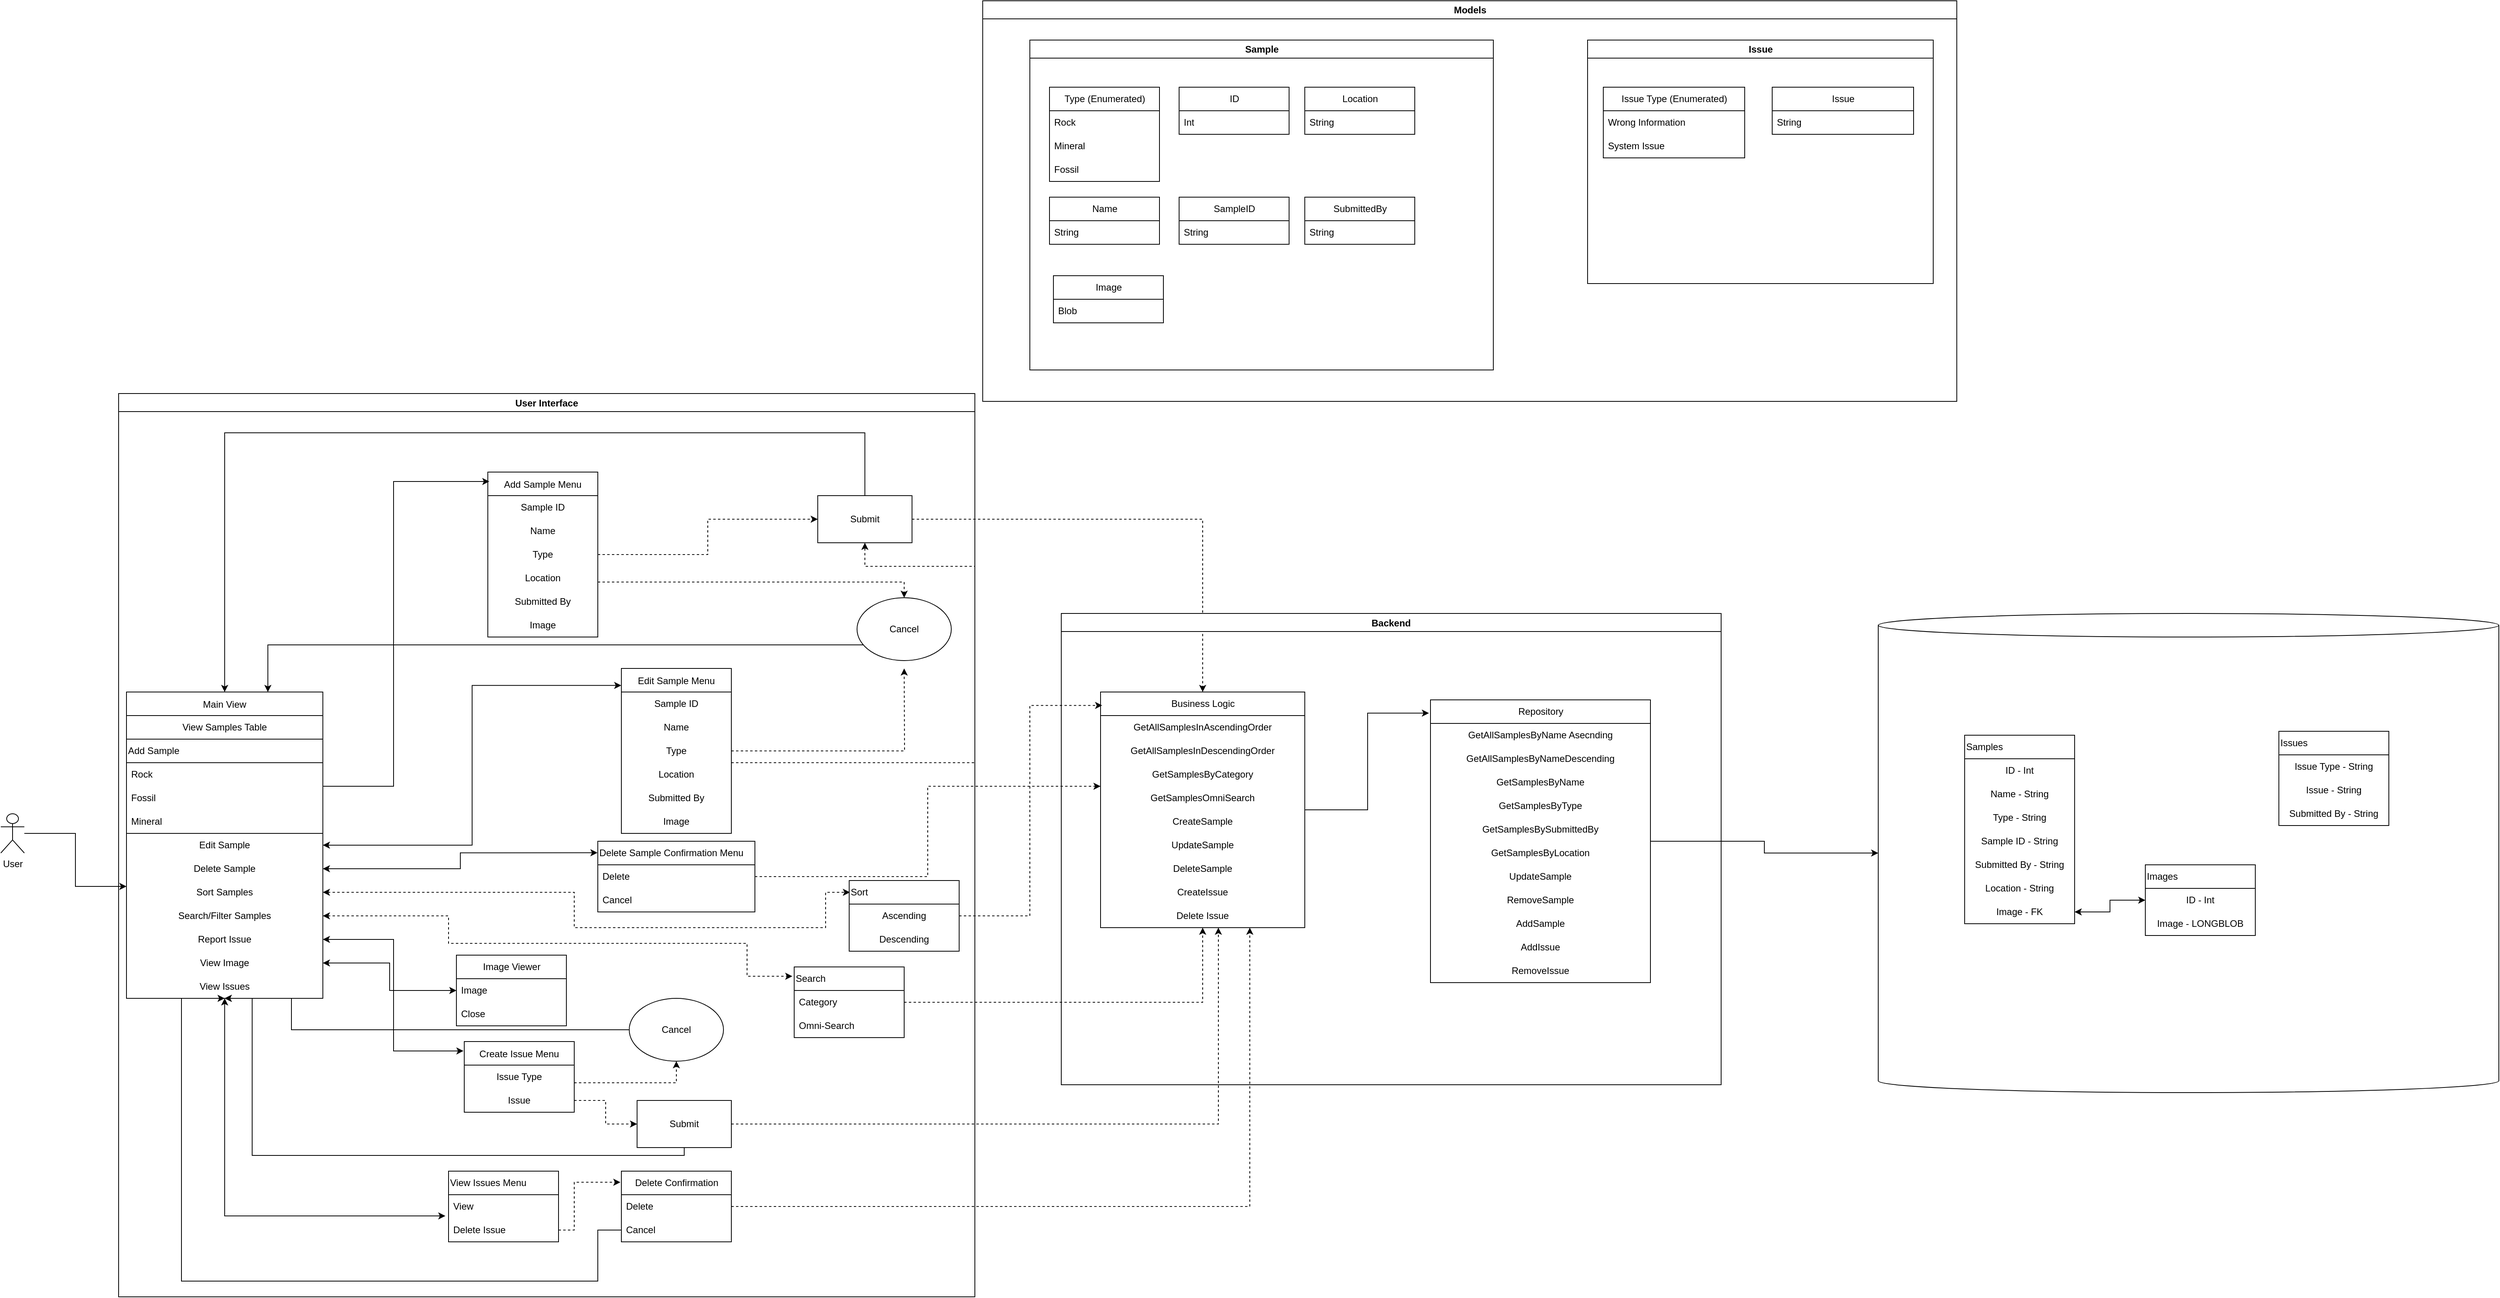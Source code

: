 <mxfile version="15.4.1" type="github">
  <diagram id="gCqcuao5SEEiPJ4p27xT" name="Page-1">
    <mxGraphModel dx="3373" dy="2045" grid="1" gridSize="10" guides="1" tooltips="1" connect="1" arrows="1" fold="1" page="1" pageScale="1" pageWidth="850" pageHeight="1100" background="#FFFFFF" math="0" shadow="0">
      <root>
        <mxCell id="0" />
        <mxCell id="1" parent="0" />
        <mxCell id="4nAqYtcEqPQkLTeRdLgU-2" value="Edit Sample Menu" style="swimlane;fontStyle=0;childLayout=stackLayout;horizontal=1;startSize=30;horizontalStack=0;resizeParent=1;resizeParentMax=0;resizeLast=0;collapsible=1;marginBottom=0;" parent="1" vertex="1">
          <mxGeometry x="-880" y="-230" width="140" height="210" as="geometry" />
        </mxCell>
        <mxCell id="4nAqYtcEqPQkLTeRdLgU-109" value="Sample ID" style="text;html=1;strokeColor=none;fillColor=none;align=center;verticalAlign=middle;whiteSpace=wrap;rounded=0;" parent="4nAqYtcEqPQkLTeRdLgU-2" vertex="1">
          <mxGeometry y="30" width="140" height="30" as="geometry" />
        </mxCell>
        <mxCell id="4nAqYtcEqPQkLTeRdLgU-110" value="Name" style="text;html=1;strokeColor=none;fillColor=none;align=center;verticalAlign=middle;whiteSpace=wrap;rounded=0;" parent="4nAqYtcEqPQkLTeRdLgU-2" vertex="1">
          <mxGeometry y="60" width="140" height="30" as="geometry" />
        </mxCell>
        <mxCell id="4nAqYtcEqPQkLTeRdLgU-111" value="Type" style="text;html=1;strokeColor=none;fillColor=none;align=center;verticalAlign=middle;whiteSpace=wrap;rounded=0;" parent="4nAqYtcEqPQkLTeRdLgU-2" vertex="1">
          <mxGeometry y="90" width="140" height="30" as="geometry" />
        </mxCell>
        <mxCell id="4nAqYtcEqPQkLTeRdLgU-112" value="Location" style="text;html=1;strokeColor=none;fillColor=none;align=center;verticalAlign=middle;whiteSpace=wrap;rounded=0;" parent="4nAqYtcEqPQkLTeRdLgU-2" vertex="1">
          <mxGeometry y="120" width="140" height="30" as="geometry" />
        </mxCell>
        <mxCell id="4nAqYtcEqPQkLTeRdLgU-113" value="Submitted By" style="text;html=1;strokeColor=none;fillColor=none;align=center;verticalAlign=middle;whiteSpace=wrap;rounded=0;" parent="4nAqYtcEqPQkLTeRdLgU-2" vertex="1">
          <mxGeometry y="150" width="140" height="30" as="geometry" />
        </mxCell>
        <mxCell id="4nAqYtcEqPQkLTeRdLgU-114" value="Image" style="text;html=1;strokeColor=none;fillColor=none;align=center;verticalAlign=middle;whiteSpace=wrap;rounded=0;" parent="4nAqYtcEqPQkLTeRdLgU-2" vertex="1">
          <mxGeometry y="180" width="140" height="30" as="geometry" />
        </mxCell>
        <mxCell id="4nAqYtcEqPQkLTeRdLgU-193" style="edgeStyle=orthogonalEdgeStyle;rounded=0;orthogonalLoop=1;jettySize=auto;html=1;dashed=1;startArrow=none;startFill=0;" parent="1" source="4nAqYtcEqPQkLTeRdLgU-6" target="4nAqYtcEqPQkLTeRdLgU-186" edge="1">
          <mxGeometry relative="1" as="geometry">
            <Array as="points">
              <mxPoint x="-900" y="320" />
              <mxPoint x="-900" y="350" />
            </Array>
          </mxGeometry>
        </mxCell>
        <mxCell id="4nAqYtcEqPQkLTeRdLgU-6" value="Create Issue Menu" style="swimlane;fontStyle=0;childLayout=stackLayout;horizontal=1;startSize=30;horizontalStack=0;resizeParent=1;resizeParentMax=0;resizeLast=0;collapsible=1;marginBottom=0;" parent="1" vertex="1">
          <mxGeometry x="-1080" y="245" width="140" height="90" as="geometry" />
        </mxCell>
        <mxCell id="4nAqYtcEqPQkLTeRdLgU-65" value="Issue Type" style="text;html=1;strokeColor=none;fillColor=none;align=center;verticalAlign=middle;whiteSpace=wrap;rounded=0;" parent="4nAqYtcEqPQkLTeRdLgU-6" vertex="1">
          <mxGeometry y="30" width="140" height="30" as="geometry" />
        </mxCell>
        <mxCell id="4nAqYtcEqPQkLTeRdLgU-203" value="Issue" style="text;html=1;strokeColor=none;fillColor=none;align=center;verticalAlign=middle;whiteSpace=wrap;rounded=0;" parent="4nAqYtcEqPQkLTeRdLgU-6" vertex="1">
          <mxGeometry y="60" width="140" height="30" as="geometry" />
        </mxCell>
        <mxCell id="4nAqYtcEqPQkLTeRdLgU-20" value="Main View" style="swimlane;fontStyle=0;childLayout=stackLayout;horizontal=1;startSize=30;horizontalStack=0;resizeParent=1;resizeParentMax=0;resizeLast=0;collapsible=1;marginBottom=0;" parent="1" vertex="1">
          <mxGeometry x="-1510" y="-200" width="250" height="390" as="geometry">
            <mxRectangle x="170" y="250" width="90" height="30" as="alternateBounds" />
          </mxGeometry>
        </mxCell>
        <mxCell id="4nAqYtcEqPQkLTeRdLgU-25" value="View Samples Table" style="text;html=1;strokeColor=none;fillColor=none;align=center;verticalAlign=middle;whiteSpace=wrap;rounded=0;" parent="4nAqYtcEqPQkLTeRdLgU-20" vertex="1">
          <mxGeometry y="30" width="250" height="30" as="geometry" />
        </mxCell>
        <mxCell id="4nAqYtcEqPQkLTeRdLgU-69" value="Add Sample" style="swimlane;fontStyle=0;childLayout=stackLayout;horizontal=1;startSize=30;horizontalStack=0;resizeParent=1;resizeParentMax=0;resizeLast=0;collapsible=1;marginBottom=0;align=left;html=1;" parent="4nAqYtcEqPQkLTeRdLgU-20" vertex="1">
          <mxGeometry y="60" width="250" height="120" as="geometry" />
        </mxCell>
        <mxCell id="4nAqYtcEqPQkLTeRdLgU-70" value="Rock&lt;span style=&quot;white-space: pre&quot;&gt;&lt;/span&gt;&lt;span style=&quot;white-space: pre&quot;&gt;&lt;/span&gt;" style="text;strokeColor=none;fillColor=none;align=left;verticalAlign=middle;spacingLeft=4;spacingRight=4;overflow=hidden;points=[[0,0.5],[1,0.5]];portConstraint=eastwest;rotatable=0;html=1;" parent="4nAqYtcEqPQkLTeRdLgU-69" vertex="1">
          <mxGeometry y="30" width="250" height="30" as="geometry" />
        </mxCell>
        <mxCell id="4nAqYtcEqPQkLTeRdLgU-71" value="Fossil" style="text;strokeColor=none;fillColor=none;align=left;verticalAlign=middle;spacingLeft=4;spacingRight=4;overflow=hidden;points=[[0,0.5],[1,0.5]];portConstraint=eastwest;rotatable=0;html=1;" parent="4nAqYtcEqPQkLTeRdLgU-69" vertex="1">
          <mxGeometry y="60" width="250" height="30" as="geometry" />
        </mxCell>
        <mxCell id="4nAqYtcEqPQkLTeRdLgU-72" value="Mineral" style="text;strokeColor=none;fillColor=none;align=left;verticalAlign=middle;spacingLeft=4;spacingRight=4;overflow=hidden;points=[[0,0.5],[1,0.5]];portConstraint=eastwest;rotatable=0;html=1;" parent="4nAqYtcEqPQkLTeRdLgU-69" vertex="1">
          <mxGeometry y="90" width="250" height="30" as="geometry" />
        </mxCell>
        <mxCell id="4nAqYtcEqPQkLTeRdLgU-80" value="Edit Sample" style="text;html=1;strokeColor=none;fillColor=none;align=center;verticalAlign=middle;whiteSpace=wrap;rounded=0;" parent="4nAqYtcEqPQkLTeRdLgU-20" vertex="1">
          <mxGeometry y="180" width="250" height="30" as="geometry" />
        </mxCell>
        <mxCell id="4nAqYtcEqPQkLTeRdLgU-82" value="Delete Sample" style="text;html=1;strokeColor=none;fillColor=none;align=center;verticalAlign=middle;whiteSpace=wrap;rounded=0;" parent="4nAqYtcEqPQkLTeRdLgU-20" vertex="1">
          <mxGeometry y="210" width="250" height="30" as="geometry" />
        </mxCell>
        <mxCell id="4nAqYtcEqPQkLTeRdLgU-27" value="Sort Samples" style="text;html=1;strokeColor=none;fillColor=none;align=center;verticalAlign=middle;whiteSpace=wrap;rounded=0;" parent="4nAqYtcEqPQkLTeRdLgU-20" vertex="1">
          <mxGeometry y="240" width="250" height="30" as="geometry" />
        </mxCell>
        <mxCell id="4nAqYtcEqPQkLTeRdLgU-28" value="Search/Filter Samples" style="text;html=1;strokeColor=none;fillColor=none;align=center;verticalAlign=middle;whiteSpace=wrap;rounded=0;" parent="4nAqYtcEqPQkLTeRdLgU-20" vertex="1">
          <mxGeometry y="270" width="250" height="30" as="geometry" />
        </mxCell>
        <mxCell id="4nAqYtcEqPQkLTeRdLgU-29" value="Report Issue" style="text;html=1;strokeColor=none;fillColor=none;align=center;verticalAlign=middle;whiteSpace=wrap;rounded=0;" parent="4nAqYtcEqPQkLTeRdLgU-20" vertex="1">
          <mxGeometry y="300" width="250" height="30" as="geometry" />
        </mxCell>
        <mxCell id="PArua5RoQVsWphFj8Fam-1" value="View Image" style="text;html=1;strokeColor=none;fillColor=none;align=center;verticalAlign=middle;whiteSpace=wrap;rounded=0;" parent="4nAqYtcEqPQkLTeRdLgU-20" vertex="1">
          <mxGeometry y="330" width="250" height="30" as="geometry" />
        </mxCell>
        <mxCell id="4nAqYtcEqPQkLTeRdLgU-30" value="View Issues" style="text;html=1;strokeColor=none;fillColor=none;align=center;verticalAlign=middle;whiteSpace=wrap;rounded=0;" parent="4nAqYtcEqPQkLTeRdLgU-20" vertex="1">
          <mxGeometry y="360" width="250" height="30" as="geometry" />
        </mxCell>
        <mxCell id="4nAqYtcEqPQkLTeRdLgU-170" style="edgeStyle=orthogonalEdgeStyle;rounded=0;orthogonalLoop=1;jettySize=auto;html=1;entryX=0;entryY=0.5;entryDx=0;entryDy=0;dashed=1;startArrow=none;startFill=0;" parent="1" source="4nAqYtcEqPQkLTeRdLgU-31" target="4nAqYtcEqPQkLTeRdLgU-165" edge="1">
          <mxGeometry relative="1" as="geometry" />
        </mxCell>
        <mxCell id="4nAqYtcEqPQkLTeRdLgU-171" style="edgeStyle=orthogonalEdgeStyle;rounded=0;orthogonalLoop=1;jettySize=auto;html=1;dashed=1;startArrow=none;startFill=0;entryX=0.5;entryY=0;entryDx=0;entryDy=0;" parent="1" source="4nAqYtcEqPQkLTeRdLgU-31" target="4nAqYtcEqPQkLTeRdLgU-169" edge="1">
          <mxGeometry relative="1" as="geometry">
            <mxPoint x="-1130" y="-410" as="targetPoint" />
            <Array as="points">
              <mxPoint x="-520" y="-340" />
            </Array>
          </mxGeometry>
        </mxCell>
        <mxCell id="4nAqYtcEqPQkLTeRdLgU-31" value="Add Sample Menu" style="swimlane;fontStyle=0;childLayout=stackLayout;horizontal=1;startSize=30;horizontalStack=0;resizeParent=1;resizeParentMax=0;resizeLast=0;collapsible=1;marginBottom=0;" parent="1" vertex="1">
          <mxGeometry x="-1050" y="-480" width="140" height="210" as="geometry" />
        </mxCell>
        <mxCell id="4nAqYtcEqPQkLTeRdLgU-108" value="Sample ID" style="text;html=1;strokeColor=none;fillColor=none;align=center;verticalAlign=middle;whiteSpace=wrap;rounded=0;" parent="4nAqYtcEqPQkLTeRdLgU-31" vertex="1">
          <mxGeometry y="30" width="140" height="30" as="geometry" />
        </mxCell>
        <mxCell id="4nAqYtcEqPQkLTeRdLgU-39" value="Name" style="text;html=1;strokeColor=none;fillColor=none;align=center;verticalAlign=middle;whiteSpace=wrap;rounded=0;" parent="4nAqYtcEqPQkLTeRdLgU-31" vertex="1">
          <mxGeometry y="60" width="140" height="30" as="geometry" />
        </mxCell>
        <mxCell id="4nAqYtcEqPQkLTeRdLgU-41" value="Type" style="text;html=1;strokeColor=none;fillColor=none;align=center;verticalAlign=middle;whiteSpace=wrap;rounded=0;" parent="4nAqYtcEqPQkLTeRdLgU-31" vertex="1">
          <mxGeometry y="90" width="140" height="30" as="geometry" />
        </mxCell>
        <mxCell id="4nAqYtcEqPQkLTeRdLgU-42" value="Location" style="text;html=1;strokeColor=none;fillColor=none;align=center;verticalAlign=middle;whiteSpace=wrap;rounded=0;" parent="4nAqYtcEqPQkLTeRdLgU-31" vertex="1">
          <mxGeometry y="120" width="140" height="30" as="geometry" />
        </mxCell>
        <mxCell id="4nAqYtcEqPQkLTeRdLgU-43" value="Submitted By" style="text;html=1;strokeColor=none;fillColor=none;align=center;verticalAlign=middle;whiteSpace=wrap;rounded=0;" parent="4nAqYtcEqPQkLTeRdLgU-31" vertex="1">
          <mxGeometry y="150" width="140" height="30" as="geometry" />
        </mxCell>
        <mxCell id="4nAqYtcEqPQkLTeRdLgU-38" value="Image" style="text;html=1;strokeColor=none;fillColor=none;align=center;verticalAlign=middle;whiteSpace=wrap;rounded=0;" parent="4nAqYtcEqPQkLTeRdLgU-31" vertex="1">
          <mxGeometry y="180" width="140" height="30" as="geometry" />
        </mxCell>
        <mxCell id="4nAqYtcEqPQkLTeRdLgU-60" style="edgeStyle=orthogonalEdgeStyle;rounded=0;orthogonalLoop=1;jettySize=auto;html=1;entryX=0;entryY=0.25;entryDx=0;entryDy=0;" parent="1" source="4nAqYtcEqPQkLTeRdLgU-58" target="4nAqYtcEqPQkLTeRdLgU-27" edge="1">
          <mxGeometry relative="1" as="geometry" />
        </mxCell>
        <object label="User" id="4nAqYtcEqPQkLTeRdLgU-58">
          <mxCell style="shape=umlActor;verticalLabelPosition=bottom;verticalAlign=top;html=1;outlineConnect=0;" parent="1" vertex="1">
            <mxGeometry x="-1670" y="-45" width="30" height="50" as="geometry" />
          </mxCell>
        </object>
        <mxCell id="4nAqYtcEqPQkLTeRdLgU-77" style="edgeStyle=orthogonalEdgeStyle;rounded=0;orthogonalLoop=1;jettySize=auto;html=1;entryX=0.014;entryY=0.057;entryDx=0;entryDy=0;startArrow=none;startFill=0;entryPerimeter=0;" parent="1" source="4nAqYtcEqPQkLTeRdLgU-69" target="4nAqYtcEqPQkLTeRdLgU-31" edge="1">
          <mxGeometry relative="1" as="geometry">
            <Array as="points">
              <mxPoint x="-1170" y="-80" />
              <mxPoint x="-1170" y="-468" />
            </Array>
          </mxGeometry>
        </mxCell>
        <mxCell id="4nAqYtcEqPQkLTeRdLgU-79" style="edgeStyle=orthogonalEdgeStyle;rounded=0;orthogonalLoop=1;jettySize=auto;html=1;entryX=-0.007;entryY=0.133;entryDx=0;entryDy=0;startArrow=classic;startFill=1;entryPerimeter=0;" parent="1" source="4nAqYtcEqPQkLTeRdLgU-29" target="4nAqYtcEqPQkLTeRdLgU-6" edge="1">
          <mxGeometry relative="1" as="geometry" />
        </mxCell>
        <mxCell id="4nAqYtcEqPQkLTeRdLgU-87" value="Delete Sample Confirmation Menu" style="swimlane;fontStyle=0;childLayout=stackLayout;horizontal=1;startSize=30;horizontalStack=0;resizeParent=1;resizeParentMax=0;resizeLast=0;collapsible=1;marginBottom=0;align=left;html=1;" parent="1" vertex="1">
          <mxGeometry x="-910" y="-10" width="200" height="90" as="geometry" />
        </mxCell>
        <mxCell id="4nAqYtcEqPQkLTeRdLgU-88" value="Delete" style="text;strokeColor=none;fillColor=none;align=left;verticalAlign=middle;spacingLeft=4;spacingRight=4;overflow=hidden;points=[[0,0.5],[1,0.5]];portConstraint=eastwest;rotatable=0;html=1;" parent="4nAqYtcEqPQkLTeRdLgU-87" vertex="1">
          <mxGeometry y="30" width="200" height="30" as="geometry" />
        </mxCell>
        <mxCell id="4nAqYtcEqPQkLTeRdLgU-89" value="Cancel" style="text;strokeColor=none;fillColor=none;align=left;verticalAlign=middle;spacingLeft=4;spacingRight=4;overflow=hidden;points=[[0,0.5],[1,0.5]];portConstraint=eastwest;rotatable=0;html=1;" parent="4nAqYtcEqPQkLTeRdLgU-87" vertex="1">
          <mxGeometry y="60" width="200" height="30" as="geometry" />
        </mxCell>
        <mxCell id="4nAqYtcEqPQkLTeRdLgU-91" style="edgeStyle=orthogonalEdgeStyle;rounded=0;orthogonalLoop=1;jettySize=auto;html=1;entryX=-0.002;entryY=0.163;entryDx=0;entryDy=0;entryPerimeter=0;startArrow=classic;startFill=1;" parent="1" source="4nAqYtcEqPQkLTeRdLgU-82" target="4nAqYtcEqPQkLTeRdLgU-87" edge="1">
          <mxGeometry relative="1" as="geometry" />
        </mxCell>
        <mxCell id="4nAqYtcEqPQkLTeRdLgU-102" value="Sort " style="swimlane;fontStyle=0;childLayout=stackLayout;horizontal=1;startSize=30;horizontalStack=0;resizeParent=1;resizeParentMax=0;resizeLast=0;collapsible=1;marginBottom=0;align=left;html=1;" parent="1" vertex="1">
          <mxGeometry x="-590" y="40" width="140" height="90" as="geometry" />
        </mxCell>
        <mxCell id="4nAqYtcEqPQkLTeRdLgU-106" value="Ascending" style="text;html=1;strokeColor=none;fillColor=none;align=center;verticalAlign=middle;whiteSpace=wrap;rounded=0;" parent="4nAqYtcEqPQkLTeRdLgU-102" vertex="1">
          <mxGeometry y="30" width="140" height="30" as="geometry" />
        </mxCell>
        <mxCell id="4nAqYtcEqPQkLTeRdLgU-107" value="Descending" style="text;html=1;strokeColor=none;fillColor=none;align=center;verticalAlign=middle;whiteSpace=wrap;rounded=0;" parent="4nAqYtcEqPQkLTeRdLgU-102" vertex="1">
          <mxGeometry y="60" width="140" height="30" as="geometry" />
        </mxCell>
        <mxCell id="4nAqYtcEqPQkLTeRdLgU-115" style="edgeStyle=orthogonalEdgeStyle;rounded=0;orthogonalLoop=1;jettySize=auto;html=1;entryX=-0.001;entryY=0.103;entryDx=0;entryDy=0;startArrow=classic;startFill=1;entryPerimeter=0;" parent="1" source="4nAqYtcEqPQkLTeRdLgU-80" target="4nAqYtcEqPQkLTeRdLgU-2" edge="1">
          <mxGeometry relative="1" as="geometry" />
        </mxCell>
        <mxCell id="4nAqYtcEqPQkLTeRdLgU-116" value="View Issues Menu" style="swimlane;fontStyle=0;childLayout=stackLayout;horizontal=1;startSize=30;horizontalStack=0;resizeParent=1;resizeParentMax=0;resizeLast=0;collapsible=1;marginBottom=0;align=left;html=1;" parent="1" vertex="1">
          <mxGeometry x="-1100" y="410" width="140" height="90" as="geometry" />
        </mxCell>
        <mxCell id="4nAqYtcEqPQkLTeRdLgU-117" value="View" style="text;strokeColor=none;fillColor=none;align=left;verticalAlign=middle;spacingLeft=4;spacingRight=4;overflow=hidden;points=[[0,0.5],[1,0.5]];portConstraint=eastwest;rotatable=0;html=1;" parent="4nAqYtcEqPQkLTeRdLgU-116" vertex="1">
          <mxGeometry y="30" width="140" height="30" as="geometry" />
        </mxCell>
        <mxCell id="4nAqYtcEqPQkLTeRdLgU-118" value="Delete Issue" style="text;strokeColor=none;fillColor=none;align=left;verticalAlign=middle;spacingLeft=4;spacingRight=4;overflow=hidden;points=[[0,0.5],[1,0.5]];portConstraint=eastwest;rotatable=0;html=1;" parent="4nAqYtcEqPQkLTeRdLgU-116" vertex="1">
          <mxGeometry y="60" width="140" height="30" as="geometry" />
        </mxCell>
        <mxCell id="4nAqYtcEqPQkLTeRdLgU-120" style="edgeStyle=orthogonalEdgeStyle;rounded=0;orthogonalLoop=1;jettySize=auto;html=1;entryX=-0.029;entryY=0.9;entryDx=0;entryDy=0;entryPerimeter=0;startArrow=classic;startFill=1;" parent="1" source="4nAqYtcEqPQkLTeRdLgU-30" target="4nAqYtcEqPQkLTeRdLgU-117" edge="1">
          <mxGeometry relative="1" as="geometry" />
        </mxCell>
        <mxCell id="4nAqYtcEqPQkLTeRdLgU-122" style="edgeStyle=orthogonalEdgeStyle;rounded=0;orthogonalLoop=1;jettySize=auto;html=1;entryX=0.007;entryY=0.167;entryDx=0;entryDy=0;startArrow=classic;startFill=1;dashed=1;entryPerimeter=0;" parent="1" source="4nAqYtcEqPQkLTeRdLgU-27" target="4nAqYtcEqPQkLTeRdLgU-102" edge="1">
          <mxGeometry relative="1" as="geometry">
            <Array as="points">
              <mxPoint x="-940" y="55" />
              <mxPoint x="-940" y="100" />
              <mxPoint x="-620" y="100" />
              <mxPoint x="-620" y="55" />
            </Array>
          </mxGeometry>
        </mxCell>
        <mxCell id="4nAqYtcEqPQkLTeRdLgU-248" style="edgeStyle=orthogonalEdgeStyle;rounded=0;orthogonalLoop=1;jettySize=auto;html=1;dashed=1;startArrow=none;startFill=0;" parent="1" source="4nAqYtcEqPQkLTeRdLgU-123" target="4nAqYtcEqPQkLTeRdLgU-214" edge="1">
          <mxGeometry relative="1" as="geometry" />
        </mxCell>
        <mxCell id="4nAqYtcEqPQkLTeRdLgU-123" value="Search" style="swimlane;fontStyle=0;childLayout=stackLayout;horizontal=1;startSize=30;horizontalStack=0;resizeParent=1;resizeParentMax=0;resizeLast=0;collapsible=1;marginBottom=0;align=left;html=1;" parent="1" vertex="1">
          <mxGeometry x="-660" y="150" width="140" height="90" as="geometry" />
        </mxCell>
        <mxCell id="4nAqYtcEqPQkLTeRdLgU-124" value="Category" style="text;strokeColor=none;fillColor=none;align=left;verticalAlign=middle;spacingLeft=4;spacingRight=4;overflow=hidden;points=[[0,0.5],[1,0.5]];portConstraint=eastwest;rotatable=0;html=1;" parent="4nAqYtcEqPQkLTeRdLgU-123" vertex="1">
          <mxGeometry y="30" width="140" height="30" as="geometry" />
        </mxCell>
        <mxCell id="4nAqYtcEqPQkLTeRdLgU-125" value="Omni-Search" style="text;strokeColor=none;fillColor=none;align=left;verticalAlign=middle;spacingLeft=4;spacingRight=4;overflow=hidden;points=[[0,0.5],[1,0.5]];portConstraint=eastwest;rotatable=0;html=1;" parent="4nAqYtcEqPQkLTeRdLgU-123" vertex="1">
          <mxGeometry y="60" width="140" height="30" as="geometry" />
        </mxCell>
        <mxCell id="4nAqYtcEqPQkLTeRdLgU-128" style="edgeStyle=orthogonalEdgeStyle;rounded=0;orthogonalLoop=1;jettySize=auto;html=1;entryX=-0.017;entryY=0.132;entryDx=0;entryDy=0;startArrow=classic;startFill=1;exitX=1;exitY=0.5;exitDx=0;exitDy=0;dashed=1;entryPerimeter=0;" parent="1" source="4nAqYtcEqPQkLTeRdLgU-28" target="4nAqYtcEqPQkLTeRdLgU-123" edge="1">
          <mxGeometry relative="1" as="geometry">
            <Array as="points">
              <mxPoint x="-1100" y="85" />
              <mxPoint x="-1100" y="120" />
              <mxPoint x="-720" y="120" />
              <mxPoint x="-720" y="162" />
            </Array>
          </mxGeometry>
        </mxCell>
        <mxCell id="4nAqYtcEqPQkLTeRdLgU-173" style="edgeStyle=orthogonalEdgeStyle;rounded=0;orthogonalLoop=1;jettySize=auto;html=1;entryX=0.5;entryY=0;entryDx=0;entryDy=0;startArrow=none;startFill=0;exitX=0.5;exitY=0;exitDx=0;exitDy=0;" parent="1" source="4nAqYtcEqPQkLTeRdLgU-165" target="4nAqYtcEqPQkLTeRdLgU-20" edge="1">
          <mxGeometry relative="1" as="geometry">
            <Array as="points">
              <mxPoint x="-570" y="-530" />
              <mxPoint x="-1385" y="-530" />
            </Array>
          </mxGeometry>
        </mxCell>
        <mxCell id="4nAqYtcEqPQkLTeRdLgU-247" style="edgeStyle=orthogonalEdgeStyle;rounded=0;orthogonalLoop=1;jettySize=auto;html=1;dashed=1;startArrow=none;startFill=0;" parent="1" source="4nAqYtcEqPQkLTeRdLgU-165" target="4nAqYtcEqPQkLTeRdLgU-214" edge="1">
          <mxGeometry relative="1" as="geometry" />
        </mxCell>
        <mxCell id="4nAqYtcEqPQkLTeRdLgU-165" value="&lt;div align=&quot;center&quot;&gt;Submit&lt;/div&gt;" style="rounded=0;whiteSpace=wrap;html=1;align=center;" parent="1" vertex="1">
          <mxGeometry x="-630" y="-450" width="120" height="60" as="geometry" />
        </mxCell>
        <mxCell id="4nAqYtcEqPQkLTeRdLgU-172" style="edgeStyle=orthogonalEdgeStyle;rounded=0;orthogonalLoop=1;jettySize=auto;html=1;startArrow=none;startFill=0;" parent="1" source="4nAqYtcEqPQkLTeRdLgU-169" target="4nAqYtcEqPQkLTeRdLgU-20" edge="1">
          <mxGeometry relative="1" as="geometry">
            <Array as="points">
              <mxPoint x="-1330" y="-260" />
            </Array>
          </mxGeometry>
        </mxCell>
        <mxCell id="4nAqYtcEqPQkLTeRdLgU-169" value="Cancel" style="ellipse;whiteSpace=wrap;html=1;align=center;" parent="1" vertex="1">
          <mxGeometry x="-580" y="-320" width="120" height="80" as="geometry" />
        </mxCell>
        <mxCell id="4nAqYtcEqPQkLTeRdLgU-175" value="Database" style="group" parent="1" vertex="1" connectable="0">
          <mxGeometry x="720" y="-300" width="790" height="610" as="geometry" />
        </mxCell>
        <mxCell id="4nAqYtcEqPQkLTeRdLgU-167" value="" style="shape=cylinder3;whiteSpace=wrap;html=1;boundedLbl=1;backgroundOutline=1;size=15;align=center;" parent="4nAqYtcEqPQkLTeRdLgU-175" vertex="1">
          <mxGeometry width="790" height="610" as="geometry" />
        </mxCell>
        <mxCell id="4nAqYtcEqPQkLTeRdLgU-135" value="Samples" style="swimlane;fontStyle=0;childLayout=stackLayout;horizontal=1;startSize=30;horizontalStack=0;resizeParent=1;resizeParentMax=0;resizeLast=0;collapsible=1;marginBottom=0;align=left;html=1;" parent="4nAqYtcEqPQkLTeRdLgU-175" vertex="1">
          <mxGeometry x="110" y="155" width="140" height="240" as="geometry" />
        </mxCell>
        <mxCell id="4nAqYtcEqPQkLTeRdLgU-159" value="ID - Int" style="text;html=1;strokeColor=none;fillColor=none;align=center;verticalAlign=middle;whiteSpace=wrap;rounded=0;" parent="4nAqYtcEqPQkLTeRdLgU-135" vertex="1">
          <mxGeometry y="30" width="140" height="30" as="geometry" />
        </mxCell>
        <mxCell id="4nAqYtcEqPQkLTeRdLgU-141" value="Name - String" style="text;html=1;strokeColor=none;fillColor=none;align=center;verticalAlign=middle;whiteSpace=wrap;rounded=0;" parent="4nAqYtcEqPQkLTeRdLgU-135" vertex="1">
          <mxGeometry y="60" width="140" height="30" as="geometry" />
        </mxCell>
        <mxCell id="4nAqYtcEqPQkLTeRdLgU-143" value="Type - String" style="text;html=1;strokeColor=none;fillColor=none;align=center;verticalAlign=middle;whiteSpace=wrap;rounded=0;" parent="4nAqYtcEqPQkLTeRdLgU-135" vertex="1">
          <mxGeometry y="90" width="140" height="30" as="geometry" />
        </mxCell>
        <mxCell id="4nAqYtcEqPQkLTeRdLgU-142" value="Sample ID - String" style="text;html=1;strokeColor=none;fillColor=none;align=center;verticalAlign=middle;whiteSpace=wrap;rounded=0;" parent="4nAqYtcEqPQkLTeRdLgU-135" vertex="1">
          <mxGeometry y="120" width="140" height="30" as="geometry" />
        </mxCell>
        <mxCell id="4nAqYtcEqPQkLTeRdLgU-145" value="Submitted By - String" style="text;html=1;strokeColor=none;fillColor=none;align=center;verticalAlign=middle;whiteSpace=wrap;rounded=0;" parent="4nAqYtcEqPQkLTeRdLgU-135" vertex="1">
          <mxGeometry y="150" width="140" height="30" as="geometry" />
        </mxCell>
        <mxCell id="4nAqYtcEqPQkLTeRdLgU-144" value="Location - String" style="text;html=1;strokeColor=none;fillColor=none;align=center;verticalAlign=middle;whiteSpace=wrap;rounded=0;" parent="4nAqYtcEqPQkLTeRdLgU-135" vertex="1">
          <mxGeometry y="180" width="140" height="30" as="geometry" />
        </mxCell>
        <mxCell id="4nAqYtcEqPQkLTeRdLgU-146" value="Image - FK" style="text;html=1;strokeColor=none;fillColor=none;align=center;verticalAlign=middle;whiteSpace=wrap;rounded=0;" parent="4nAqYtcEqPQkLTeRdLgU-135" vertex="1">
          <mxGeometry y="210" width="140" height="30" as="geometry" />
        </mxCell>
        <mxCell id="4nAqYtcEqPQkLTeRdLgU-147" value="Images" style="swimlane;fontStyle=0;childLayout=stackLayout;horizontal=1;startSize=30;horizontalStack=0;resizeParent=1;resizeParentMax=0;resizeLast=0;collapsible=1;marginBottom=0;align=left;html=1;" parent="4nAqYtcEqPQkLTeRdLgU-175" vertex="1">
          <mxGeometry x="340" y="320" width="140" height="90" as="geometry" />
        </mxCell>
        <mxCell id="4nAqYtcEqPQkLTeRdLgU-157" value="ID - Int" style="text;html=1;strokeColor=none;fillColor=none;align=center;verticalAlign=middle;whiteSpace=wrap;rounded=0;" parent="4nAqYtcEqPQkLTeRdLgU-147" vertex="1">
          <mxGeometry y="30" width="140" height="30" as="geometry" />
        </mxCell>
        <mxCell id="4nAqYtcEqPQkLTeRdLgU-158" value="Image - LONGBLOB" style="text;html=1;strokeColor=none;fillColor=none;align=center;verticalAlign=middle;whiteSpace=wrap;rounded=0;" parent="4nAqYtcEqPQkLTeRdLgU-147" vertex="1">
          <mxGeometry y="60" width="140" height="30" as="geometry" />
        </mxCell>
        <mxCell id="4nAqYtcEqPQkLTeRdLgU-151" style="edgeStyle=orthogonalEdgeStyle;rounded=0;orthogonalLoop=1;jettySize=auto;html=1;entryX=0;entryY=0.5;entryDx=0;entryDy=0;startArrow=classic;startFill=1;" parent="4nAqYtcEqPQkLTeRdLgU-175" source="4nAqYtcEqPQkLTeRdLgU-146" target="4nAqYtcEqPQkLTeRdLgU-157" edge="1">
          <mxGeometry relative="1" as="geometry" />
        </mxCell>
        <mxCell id="4nAqYtcEqPQkLTeRdLgU-152" value="Issues" style="swimlane;fontStyle=0;childLayout=stackLayout;horizontal=1;startSize=30;horizontalStack=0;resizeParent=1;resizeParentMax=0;resizeLast=0;collapsible=1;marginBottom=0;align=left;html=1;" parent="4nAqYtcEqPQkLTeRdLgU-175" vertex="1">
          <mxGeometry x="510" y="150" width="140" height="120" as="geometry" />
        </mxCell>
        <mxCell id="4nAqYtcEqPQkLTeRdLgU-160" value="Issue Type - String" style="text;html=1;strokeColor=none;fillColor=none;align=center;verticalAlign=middle;whiteSpace=wrap;rounded=0;" parent="4nAqYtcEqPQkLTeRdLgU-152" vertex="1">
          <mxGeometry y="30" width="140" height="30" as="geometry" />
        </mxCell>
        <mxCell id="4nAqYtcEqPQkLTeRdLgU-161" value="Issue - String" style="text;html=1;strokeColor=none;fillColor=none;align=center;verticalAlign=middle;whiteSpace=wrap;rounded=0;" parent="4nAqYtcEqPQkLTeRdLgU-152" vertex="1">
          <mxGeometry y="60" width="140" height="30" as="geometry" />
        </mxCell>
        <mxCell id="4nAqYtcEqPQkLTeRdLgU-162" value="Submitted By - String" style="text;html=1;strokeColor=none;fillColor=none;align=center;verticalAlign=middle;whiteSpace=wrap;rounded=0;" parent="4nAqYtcEqPQkLTeRdLgU-152" vertex="1">
          <mxGeometry y="90" width="140" height="30" as="geometry" />
        </mxCell>
        <mxCell id="4nAqYtcEqPQkLTeRdLgU-184" style="edgeStyle=orthogonalEdgeStyle;rounded=0;orthogonalLoop=1;jettySize=auto;html=1;entryX=0.5;entryY=1;entryDx=0;entryDy=0;dashed=1;startArrow=none;startFill=0;" parent="1" source="4nAqYtcEqPQkLTeRdLgU-111" target="4nAqYtcEqPQkLTeRdLgU-165" edge="1">
          <mxGeometry relative="1" as="geometry">
            <Array as="points">
              <mxPoint x="-430" y="-110" />
              <mxPoint x="-430" y="-360" />
              <mxPoint x="-570" y="-360" />
            </Array>
          </mxGeometry>
        </mxCell>
        <mxCell id="4nAqYtcEqPQkLTeRdLgU-185" style="edgeStyle=orthogonalEdgeStyle;rounded=0;orthogonalLoop=1;jettySize=auto;html=1;dashed=1;startArrow=none;startFill=0;" parent="1" source="4nAqYtcEqPQkLTeRdLgU-111" edge="1">
          <mxGeometry relative="1" as="geometry">
            <mxPoint x="-520.0" y="-230" as="targetPoint" />
          </mxGeometry>
        </mxCell>
        <mxCell id="4nAqYtcEqPQkLTeRdLgU-194" style="edgeStyle=orthogonalEdgeStyle;rounded=0;orthogonalLoop=1;jettySize=auto;html=1;entryX=0.5;entryY=1;entryDx=0;entryDy=0;startArrow=none;startFill=0;exitX=0.5;exitY=1;exitDx=0;exitDy=0;" parent="1" source="4nAqYtcEqPQkLTeRdLgU-186" target="4nAqYtcEqPQkLTeRdLgU-30" edge="1">
          <mxGeometry relative="1" as="geometry">
            <Array as="points">
              <mxPoint x="-800" y="390" />
              <mxPoint x="-1350" y="390" />
              <mxPoint x="-1350" y="190" />
            </Array>
          </mxGeometry>
        </mxCell>
        <mxCell id="4nAqYtcEqPQkLTeRdLgU-249" style="edgeStyle=orthogonalEdgeStyle;rounded=0;orthogonalLoop=1;jettySize=auto;html=1;dashed=1;startArrow=none;startFill=0;" parent="1" source="4nAqYtcEqPQkLTeRdLgU-186" target="4nAqYtcEqPQkLTeRdLgU-214" edge="1">
          <mxGeometry relative="1" as="geometry">
            <Array as="points">
              <mxPoint x="-120" y="350" />
            </Array>
          </mxGeometry>
        </mxCell>
        <mxCell id="4nAqYtcEqPQkLTeRdLgU-186" value="Submit" style="rounded=0;whiteSpace=wrap;html=1;align=center;" parent="1" vertex="1">
          <mxGeometry x="-860" y="320" width="120" height="60" as="geometry" />
        </mxCell>
        <mxCell id="4nAqYtcEqPQkLTeRdLgU-189" style="edgeStyle=orthogonalEdgeStyle;rounded=0;orthogonalLoop=1;jettySize=auto;html=1;startArrow=none;startFill=0;entryX=0.5;entryY=1;entryDx=0;entryDy=0;" parent="1" source="4nAqYtcEqPQkLTeRdLgU-187" target="4nAqYtcEqPQkLTeRdLgU-30" edge="1">
          <mxGeometry relative="1" as="geometry">
            <mxPoint x="-1340.0" y="170" as="targetPoint" />
            <Array as="points">
              <mxPoint x="-1300" y="230" />
              <mxPoint x="-1300" y="190" />
            </Array>
          </mxGeometry>
        </mxCell>
        <mxCell id="4nAqYtcEqPQkLTeRdLgU-187" value="Cancel" style="ellipse;whiteSpace=wrap;html=1;align=center;" parent="1" vertex="1">
          <mxGeometry x="-870" y="190" width="120" height="80" as="geometry" />
        </mxCell>
        <mxCell id="4nAqYtcEqPQkLTeRdLgU-191" style="edgeStyle=orthogonalEdgeStyle;rounded=0;orthogonalLoop=1;jettySize=auto;html=1;exitX=1;exitY=0.75;exitDx=0;exitDy=0;entryX=0.5;entryY=1;entryDx=0;entryDy=0;dashed=1;startArrow=none;startFill=0;" parent="1" source="4nAqYtcEqPQkLTeRdLgU-65" target="4nAqYtcEqPQkLTeRdLgU-187" edge="1">
          <mxGeometry relative="1" as="geometry" />
        </mxCell>
        <mxCell id="4nAqYtcEqPQkLTeRdLgU-250" style="edgeStyle=orthogonalEdgeStyle;rounded=0;orthogonalLoop=1;jettySize=auto;html=1;dashed=1;startArrow=none;startFill=0;" parent="1" source="4nAqYtcEqPQkLTeRdLgU-195" target="4nAqYtcEqPQkLTeRdLgU-214" edge="1">
          <mxGeometry relative="1" as="geometry">
            <Array as="points">
              <mxPoint x="-80" y="455" />
            </Array>
          </mxGeometry>
        </mxCell>
        <mxCell id="4nAqYtcEqPQkLTeRdLgU-195" value="Delete Confirmation" style="swimlane;fontStyle=0;childLayout=stackLayout;horizontal=1;startSize=30;horizontalStack=0;resizeParent=1;resizeParentMax=0;resizeLast=0;collapsible=1;marginBottom=0;align=center;html=1;" parent="1" vertex="1">
          <mxGeometry x="-880" y="410" width="140" height="90" as="geometry" />
        </mxCell>
        <mxCell id="4nAqYtcEqPQkLTeRdLgU-196" value="Delete" style="text;strokeColor=none;fillColor=none;align=left;verticalAlign=middle;spacingLeft=4;spacingRight=4;overflow=hidden;points=[[0,0.5],[1,0.5]];portConstraint=eastwest;rotatable=0;html=1;" parent="4nAqYtcEqPQkLTeRdLgU-195" vertex="1">
          <mxGeometry y="30" width="140" height="30" as="geometry" />
        </mxCell>
        <mxCell id="4nAqYtcEqPQkLTeRdLgU-197" value="Cancel" style="text;strokeColor=none;fillColor=none;align=left;verticalAlign=middle;spacingLeft=4;spacingRight=4;overflow=hidden;points=[[0,0.5],[1,0.5]];portConstraint=eastwest;rotatable=0;html=1;" parent="4nAqYtcEqPQkLTeRdLgU-195" vertex="1">
          <mxGeometry y="60" width="140" height="30" as="geometry" />
        </mxCell>
        <mxCell id="4nAqYtcEqPQkLTeRdLgU-202" style="edgeStyle=orthogonalEdgeStyle;rounded=0;orthogonalLoop=1;jettySize=auto;html=1;entryX=-0.009;entryY=0.157;entryDx=0;entryDy=0;entryPerimeter=0;dashed=1;startArrow=none;startFill=0;exitX=1;exitY=0.5;exitDx=0;exitDy=0;" parent="1" source="4nAqYtcEqPQkLTeRdLgU-118" target="4nAqYtcEqPQkLTeRdLgU-195" edge="1">
          <mxGeometry relative="1" as="geometry">
            <Array as="points">
              <mxPoint x="-940" y="485" />
              <mxPoint x="-940" y="424" />
            </Array>
          </mxGeometry>
        </mxCell>
        <mxCell id="4nAqYtcEqPQkLTeRdLgU-207" style="edgeStyle=orthogonalEdgeStyle;rounded=0;orthogonalLoop=1;jettySize=auto;html=1;entryX=0.5;entryY=1;entryDx=0;entryDy=0;startArrow=none;startFill=0;exitX=0;exitY=0.5;exitDx=0;exitDy=0;" parent="1" source="4nAqYtcEqPQkLTeRdLgU-197" target="4nAqYtcEqPQkLTeRdLgU-30" edge="1">
          <mxGeometry relative="1" as="geometry">
            <Array as="points">
              <mxPoint x="-910" y="485" />
              <mxPoint x="-910" y="550" />
              <mxPoint x="-1440" y="550" />
              <mxPoint x="-1440" y="190" />
            </Array>
          </mxGeometry>
        </mxCell>
        <mxCell id="4nAqYtcEqPQkLTeRdLgU-243" style="edgeStyle=orthogonalEdgeStyle;rounded=0;orthogonalLoop=1;jettySize=auto;html=1;entryX=0;entryY=0.5;entryDx=0;entryDy=0;entryPerimeter=0;startArrow=none;startFill=0;" parent="1" source="4nAqYtcEqPQkLTeRdLgU-210" target="4nAqYtcEqPQkLTeRdLgU-167" edge="1">
          <mxGeometry relative="1" as="geometry" />
        </mxCell>
        <mxCell id="4nAqYtcEqPQkLTeRdLgU-210" value="Repository" style="swimlane;fontStyle=0;childLayout=stackLayout;horizontal=1;startSize=30;horizontalStack=0;resizeParent=1;resizeParentMax=0;resizeLast=0;collapsible=1;marginBottom=0;align=center;html=1;" parent="1" vertex="1">
          <mxGeometry x="150" y="-190" width="280" height="360" as="geometry" />
        </mxCell>
        <mxCell id="4nAqYtcEqPQkLTeRdLgU-219" value="GetAllSamplesByName Asecnding" style="text;html=1;strokeColor=none;fillColor=none;align=center;verticalAlign=middle;whiteSpace=wrap;rounded=0;" parent="4nAqYtcEqPQkLTeRdLgU-210" vertex="1">
          <mxGeometry y="30" width="280" height="30" as="geometry" />
        </mxCell>
        <mxCell id="4nAqYtcEqPQkLTeRdLgU-220" value="GetAllSamplesByNameDescending" style="text;html=1;strokeColor=none;fillColor=none;align=center;verticalAlign=middle;whiteSpace=wrap;rounded=0;" parent="4nAqYtcEqPQkLTeRdLgU-210" vertex="1">
          <mxGeometry y="60" width="280" height="30" as="geometry" />
        </mxCell>
        <mxCell id="4nAqYtcEqPQkLTeRdLgU-221" value="GetSamplesByName" style="text;html=1;strokeColor=none;fillColor=none;align=center;verticalAlign=middle;whiteSpace=wrap;rounded=0;" parent="4nAqYtcEqPQkLTeRdLgU-210" vertex="1">
          <mxGeometry y="90" width="280" height="30" as="geometry" />
        </mxCell>
        <mxCell id="4nAqYtcEqPQkLTeRdLgU-222" value="GetSamplesByType" style="text;html=1;strokeColor=none;fillColor=none;align=center;verticalAlign=middle;whiteSpace=wrap;rounded=0;" parent="4nAqYtcEqPQkLTeRdLgU-210" vertex="1">
          <mxGeometry y="120" width="280" height="30" as="geometry" />
        </mxCell>
        <mxCell id="4nAqYtcEqPQkLTeRdLgU-223" value="GetSamplesBySubmittedBy" style="text;html=1;strokeColor=none;fillColor=none;align=center;verticalAlign=middle;whiteSpace=wrap;rounded=0;" parent="4nAqYtcEqPQkLTeRdLgU-210" vertex="1">
          <mxGeometry y="150" width="280" height="30" as="geometry" />
        </mxCell>
        <mxCell id="4nAqYtcEqPQkLTeRdLgU-227" value="GetSamplesByLocation" style="text;html=1;strokeColor=none;fillColor=none;align=center;verticalAlign=middle;whiteSpace=wrap;rounded=0;" parent="4nAqYtcEqPQkLTeRdLgU-210" vertex="1">
          <mxGeometry y="180" width="280" height="30" as="geometry" />
        </mxCell>
        <mxCell id="4nAqYtcEqPQkLTeRdLgU-226" value="UpdateSample" style="text;html=1;strokeColor=none;fillColor=none;align=center;verticalAlign=middle;whiteSpace=wrap;rounded=0;" parent="4nAqYtcEqPQkLTeRdLgU-210" vertex="1">
          <mxGeometry y="210" width="280" height="30" as="geometry" />
        </mxCell>
        <mxCell id="4nAqYtcEqPQkLTeRdLgU-225" value="RemoveSample" style="text;html=1;strokeColor=none;fillColor=none;align=center;verticalAlign=middle;whiteSpace=wrap;rounded=0;" parent="4nAqYtcEqPQkLTeRdLgU-210" vertex="1">
          <mxGeometry y="240" width="280" height="30" as="geometry" />
        </mxCell>
        <mxCell id="4nAqYtcEqPQkLTeRdLgU-224" value="AddSample" style="text;html=1;strokeColor=none;fillColor=none;align=center;verticalAlign=middle;whiteSpace=wrap;rounded=0;" parent="4nAqYtcEqPQkLTeRdLgU-210" vertex="1">
          <mxGeometry y="270" width="280" height="30" as="geometry" />
        </mxCell>
        <mxCell id="4nAqYtcEqPQkLTeRdLgU-241" value="AddIssue" style="text;html=1;strokeColor=none;fillColor=none;align=center;verticalAlign=middle;whiteSpace=wrap;rounded=0;" parent="4nAqYtcEqPQkLTeRdLgU-210" vertex="1">
          <mxGeometry y="300" width="280" height="30" as="geometry" />
        </mxCell>
        <mxCell id="4nAqYtcEqPQkLTeRdLgU-242" value="RemoveIssue" style="text;html=1;strokeColor=none;fillColor=none;align=center;verticalAlign=middle;whiteSpace=wrap;rounded=0;" parent="4nAqYtcEqPQkLTeRdLgU-210" vertex="1">
          <mxGeometry y="330" width="280" height="30" as="geometry" />
        </mxCell>
        <mxCell id="4nAqYtcEqPQkLTeRdLgU-244" style="edgeStyle=orthogonalEdgeStyle;rounded=0;orthogonalLoop=1;jettySize=auto;html=1;entryX=-0.007;entryY=0.047;entryDx=0;entryDy=0;entryPerimeter=0;startArrow=none;startFill=0;" parent="1" source="4nAqYtcEqPQkLTeRdLgU-214" target="4nAqYtcEqPQkLTeRdLgU-210" edge="1">
          <mxGeometry relative="1" as="geometry" />
        </mxCell>
        <mxCell id="4nAqYtcEqPQkLTeRdLgU-214" value="Business Logic" style="swimlane;fontStyle=0;childLayout=stackLayout;horizontal=1;startSize=30;horizontalStack=0;resizeParent=1;resizeParentMax=0;resizeLast=0;collapsible=1;marginBottom=0;align=center;html=1;" parent="1" vertex="1">
          <mxGeometry x="-270" y="-200" width="260" height="300" as="geometry" />
        </mxCell>
        <mxCell id="4nAqYtcEqPQkLTeRdLgU-231" value="GetAllSamplesInAscendingOrder" style="text;html=1;strokeColor=none;fillColor=none;align=center;verticalAlign=middle;whiteSpace=wrap;rounded=0;" parent="4nAqYtcEqPQkLTeRdLgU-214" vertex="1">
          <mxGeometry y="30" width="260" height="30" as="geometry" />
        </mxCell>
        <mxCell id="4nAqYtcEqPQkLTeRdLgU-232" value="GetAllSamplesInDescendingOrder" style="text;html=1;strokeColor=none;fillColor=none;align=center;verticalAlign=middle;whiteSpace=wrap;rounded=0;" parent="4nAqYtcEqPQkLTeRdLgU-214" vertex="1">
          <mxGeometry y="60" width="260" height="30" as="geometry" />
        </mxCell>
        <mxCell id="4nAqYtcEqPQkLTeRdLgU-233" value="GetSamplesByCategory" style="text;html=1;strokeColor=none;fillColor=none;align=center;verticalAlign=middle;whiteSpace=wrap;rounded=0;" parent="4nAqYtcEqPQkLTeRdLgU-214" vertex="1">
          <mxGeometry y="90" width="260" height="30" as="geometry" />
        </mxCell>
        <mxCell id="4nAqYtcEqPQkLTeRdLgU-237" value="GetSamplesOmniSearch" style="text;html=1;strokeColor=none;fillColor=none;align=center;verticalAlign=middle;whiteSpace=wrap;rounded=0;" parent="4nAqYtcEqPQkLTeRdLgU-214" vertex="1">
          <mxGeometry y="120" width="260" height="30" as="geometry" />
        </mxCell>
        <mxCell id="4nAqYtcEqPQkLTeRdLgU-234" value="CreateSample" style="text;html=1;strokeColor=none;fillColor=none;align=center;verticalAlign=middle;whiteSpace=wrap;rounded=0;" parent="4nAqYtcEqPQkLTeRdLgU-214" vertex="1">
          <mxGeometry y="150" width="260" height="30" as="geometry" />
        </mxCell>
        <mxCell id="4nAqYtcEqPQkLTeRdLgU-235" value="UpdateSample" style="text;html=1;strokeColor=none;fillColor=none;align=center;verticalAlign=middle;whiteSpace=wrap;rounded=0;" parent="4nAqYtcEqPQkLTeRdLgU-214" vertex="1">
          <mxGeometry y="180" width="260" height="30" as="geometry" />
        </mxCell>
        <mxCell id="4nAqYtcEqPQkLTeRdLgU-236" value="DeleteSample" style="text;html=1;strokeColor=none;fillColor=none;align=center;verticalAlign=middle;whiteSpace=wrap;rounded=0;" parent="4nAqYtcEqPQkLTeRdLgU-214" vertex="1">
          <mxGeometry y="210" width="260" height="30" as="geometry" />
        </mxCell>
        <mxCell id="4nAqYtcEqPQkLTeRdLgU-240" value="CreateIssue" style="text;html=1;strokeColor=none;fillColor=none;align=center;verticalAlign=middle;whiteSpace=wrap;rounded=0;" parent="4nAqYtcEqPQkLTeRdLgU-214" vertex="1">
          <mxGeometry y="240" width="260" height="30" as="geometry" />
        </mxCell>
        <mxCell id="4nAqYtcEqPQkLTeRdLgU-218" value="Delete Issue" style="text;html=1;strokeColor=none;fillColor=none;align=center;verticalAlign=middle;whiteSpace=wrap;rounded=0;" parent="4nAqYtcEqPQkLTeRdLgU-214" vertex="1">
          <mxGeometry y="270" width="260" height="30" as="geometry" />
        </mxCell>
        <mxCell id="4nAqYtcEqPQkLTeRdLgU-245" style="edgeStyle=orthogonalEdgeStyle;rounded=0;orthogonalLoop=1;jettySize=auto;html=1;entryX=0.008;entryY=0.057;entryDx=0;entryDy=0;entryPerimeter=0;startArrow=none;startFill=0;dashed=1;" parent="1" source="4nAqYtcEqPQkLTeRdLgU-106" target="4nAqYtcEqPQkLTeRdLgU-214" edge="1">
          <mxGeometry relative="1" as="geometry" />
        </mxCell>
        <mxCell id="4nAqYtcEqPQkLTeRdLgU-246" style="edgeStyle=orthogonalEdgeStyle;rounded=0;orthogonalLoop=1;jettySize=auto;html=1;startArrow=none;startFill=0;dashed=1;" parent="1" source="4nAqYtcEqPQkLTeRdLgU-88" target="4nAqYtcEqPQkLTeRdLgU-214" edge="1">
          <mxGeometry relative="1" as="geometry">
            <Array as="points">
              <mxPoint x="-490" y="35" />
              <mxPoint x="-490" y="-80" />
            </Array>
          </mxGeometry>
        </mxCell>
        <mxCell id="4nAqYtcEqPQkLTeRdLgU-252" value="Models" style="swimlane;align=center;html=1;" parent="1" vertex="1">
          <mxGeometry x="-420" y="-1080" width="1240" height="510" as="geometry" />
        </mxCell>
        <mxCell id="4nAqYtcEqPQkLTeRdLgU-257" value="Sample" style="swimlane;align=center;html=1;" parent="4nAqYtcEqPQkLTeRdLgU-252" vertex="1">
          <mxGeometry x="60" y="50" width="590" height="420" as="geometry" />
        </mxCell>
        <mxCell id="4nAqYtcEqPQkLTeRdLgU-258" value="Type (Enumerated)" style="swimlane;fontStyle=0;childLayout=stackLayout;horizontal=1;startSize=30;horizontalStack=0;resizeParent=1;resizeParentMax=0;resizeLast=0;collapsible=1;marginBottom=0;align=center;html=1;" parent="4nAqYtcEqPQkLTeRdLgU-257" vertex="1">
          <mxGeometry x="25" y="60" width="140" height="120" as="geometry" />
        </mxCell>
        <mxCell id="4nAqYtcEqPQkLTeRdLgU-259" value="Rock" style="text;strokeColor=none;fillColor=none;align=left;verticalAlign=middle;spacingLeft=4;spacingRight=4;overflow=hidden;points=[[0,0.5],[1,0.5]];portConstraint=eastwest;rotatable=0;html=1;" parent="4nAqYtcEqPQkLTeRdLgU-258" vertex="1">
          <mxGeometry y="30" width="140" height="30" as="geometry" />
        </mxCell>
        <mxCell id="4nAqYtcEqPQkLTeRdLgU-260" value="Mineral" style="text;strokeColor=none;fillColor=none;align=left;verticalAlign=middle;spacingLeft=4;spacingRight=4;overflow=hidden;points=[[0,0.5],[1,0.5]];portConstraint=eastwest;rotatable=0;html=1;" parent="4nAqYtcEqPQkLTeRdLgU-258" vertex="1">
          <mxGeometry y="60" width="140" height="30" as="geometry" />
        </mxCell>
        <mxCell id="4nAqYtcEqPQkLTeRdLgU-261" value="Fossil" style="text;strokeColor=none;fillColor=none;align=left;verticalAlign=middle;spacingLeft=4;spacingRight=4;overflow=hidden;points=[[0,0.5],[1,0.5]];portConstraint=eastwest;rotatable=0;html=1;" parent="4nAqYtcEqPQkLTeRdLgU-258" vertex="1">
          <mxGeometry y="90" width="140" height="30" as="geometry" />
        </mxCell>
        <mxCell id="4nAqYtcEqPQkLTeRdLgU-266" value="ID" style="swimlane;fontStyle=0;childLayout=stackLayout;horizontal=1;startSize=30;horizontalStack=0;resizeParent=1;resizeParentMax=0;resizeLast=0;collapsible=1;marginBottom=0;align=center;html=1;" parent="4nAqYtcEqPQkLTeRdLgU-257" vertex="1">
          <mxGeometry x="190" y="60" width="140" height="60" as="geometry" />
        </mxCell>
        <mxCell id="4nAqYtcEqPQkLTeRdLgU-267" value="Int" style="text;strokeColor=none;fillColor=none;align=left;verticalAlign=middle;spacingLeft=4;spacingRight=4;overflow=hidden;points=[[0,0.5],[1,0.5]];portConstraint=eastwest;rotatable=0;html=1;" parent="4nAqYtcEqPQkLTeRdLgU-266" vertex="1">
          <mxGeometry y="30" width="140" height="30" as="geometry" />
        </mxCell>
        <mxCell id="4nAqYtcEqPQkLTeRdLgU-274" value="Location" style="swimlane;fontStyle=0;childLayout=stackLayout;horizontal=1;startSize=30;horizontalStack=0;resizeParent=1;resizeParentMax=0;resizeLast=0;collapsible=1;marginBottom=0;align=center;html=1;" parent="4nAqYtcEqPQkLTeRdLgU-257" vertex="1">
          <mxGeometry x="350" y="60" width="140" height="60" as="geometry" />
        </mxCell>
        <mxCell id="4nAqYtcEqPQkLTeRdLgU-275" value="String" style="text;strokeColor=none;fillColor=none;align=left;verticalAlign=middle;spacingLeft=4;spacingRight=4;overflow=hidden;points=[[0,0.5],[1,0.5]];portConstraint=eastwest;rotatable=0;html=1;" parent="4nAqYtcEqPQkLTeRdLgU-274" vertex="1">
          <mxGeometry y="30" width="140" height="30" as="geometry" />
        </mxCell>
        <mxCell id="4nAqYtcEqPQkLTeRdLgU-276" value="Name" style="swimlane;fontStyle=0;childLayout=stackLayout;horizontal=1;startSize=30;horizontalStack=0;resizeParent=1;resizeParentMax=0;resizeLast=0;collapsible=1;marginBottom=0;align=center;html=1;" parent="4nAqYtcEqPQkLTeRdLgU-257" vertex="1">
          <mxGeometry x="25" y="200" width="140" height="60" as="geometry" />
        </mxCell>
        <mxCell id="4nAqYtcEqPQkLTeRdLgU-277" value="String" style="text;strokeColor=none;fillColor=none;align=left;verticalAlign=middle;spacingLeft=4;spacingRight=4;overflow=hidden;points=[[0,0.5],[1,0.5]];portConstraint=eastwest;rotatable=0;html=1;" parent="4nAqYtcEqPQkLTeRdLgU-276" vertex="1">
          <mxGeometry y="30" width="140" height="30" as="geometry" />
        </mxCell>
        <mxCell id="4nAqYtcEqPQkLTeRdLgU-278" value="SampleID" style="swimlane;fontStyle=0;childLayout=stackLayout;horizontal=1;startSize=30;horizontalStack=0;resizeParent=1;resizeParentMax=0;resizeLast=0;collapsible=1;marginBottom=0;align=center;html=1;" parent="4nAqYtcEqPQkLTeRdLgU-257" vertex="1">
          <mxGeometry x="190" y="200" width="140" height="60" as="geometry" />
        </mxCell>
        <mxCell id="4nAqYtcEqPQkLTeRdLgU-279" value="String" style="text;strokeColor=none;fillColor=none;align=left;verticalAlign=middle;spacingLeft=4;spacingRight=4;overflow=hidden;points=[[0,0.5],[1,0.5]];portConstraint=eastwest;rotatable=0;html=1;" parent="4nAqYtcEqPQkLTeRdLgU-278" vertex="1">
          <mxGeometry y="30" width="140" height="30" as="geometry" />
        </mxCell>
        <mxCell id="4nAqYtcEqPQkLTeRdLgU-280" value="SubmittedBy" style="swimlane;fontStyle=0;childLayout=stackLayout;horizontal=1;startSize=30;horizontalStack=0;resizeParent=1;resizeParentMax=0;resizeLast=0;collapsible=1;marginBottom=0;align=center;html=1;" parent="4nAqYtcEqPQkLTeRdLgU-257" vertex="1">
          <mxGeometry x="350" y="200" width="140" height="60" as="geometry" />
        </mxCell>
        <mxCell id="4nAqYtcEqPQkLTeRdLgU-281" value="String" style="text;strokeColor=none;fillColor=none;align=left;verticalAlign=middle;spacingLeft=4;spacingRight=4;overflow=hidden;points=[[0,0.5],[1,0.5]];portConstraint=eastwest;rotatable=0;html=1;" parent="4nAqYtcEqPQkLTeRdLgU-280" vertex="1">
          <mxGeometry y="30" width="140" height="30" as="geometry" />
        </mxCell>
        <mxCell id="4nAqYtcEqPQkLTeRdLgU-283" value="Image" style="swimlane;fontStyle=0;childLayout=stackLayout;horizontal=1;startSize=30;horizontalStack=0;resizeParent=1;resizeParentMax=0;resizeLast=0;collapsible=1;marginBottom=0;align=center;html=1;" parent="4nAqYtcEqPQkLTeRdLgU-257" vertex="1">
          <mxGeometry x="30" y="300" width="140" height="60" as="geometry" />
        </mxCell>
        <mxCell id="4nAqYtcEqPQkLTeRdLgU-284" value="Blob" style="text;strokeColor=none;fillColor=none;align=left;verticalAlign=middle;spacingLeft=4;spacingRight=4;overflow=hidden;points=[[0,0.5],[1,0.5]];portConstraint=eastwest;rotatable=0;html=1;" parent="4nAqYtcEqPQkLTeRdLgU-283" vertex="1">
          <mxGeometry y="30" width="140" height="30" as="geometry" />
        </mxCell>
        <mxCell id="4nAqYtcEqPQkLTeRdLgU-285" value="Issue" style="swimlane;align=center;html=1;" parent="4nAqYtcEqPQkLTeRdLgU-252" vertex="1">
          <mxGeometry x="770" y="50" width="440" height="310" as="geometry" />
        </mxCell>
        <mxCell id="4nAqYtcEqPQkLTeRdLgU-290" value="Issue Type (Enumerated)" style="swimlane;fontStyle=0;childLayout=stackLayout;horizontal=1;startSize=30;horizontalStack=0;resizeParent=1;resizeParentMax=0;resizeLast=0;collapsible=1;marginBottom=0;align=center;html=1;" parent="4nAqYtcEqPQkLTeRdLgU-285" vertex="1">
          <mxGeometry x="20" y="60" width="180" height="90" as="geometry" />
        </mxCell>
        <mxCell id="4nAqYtcEqPQkLTeRdLgU-291" value="Wrong Information" style="text;strokeColor=none;fillColor=none;align=left;verticalAlign=middle;spacingLeft=4;spacingRight=4;overflow=hidden;points=[[0,0.5],[1,0.5]];portConstraint=eastwest;rotatable=0;html=1;" parent="4nAqYtcEqPQkLTeRdLgU-290" vertex="1">
          <mxGeometry y="30" width="180" height="30" as="geometry" />
        </mxCell>
        <mxCell id="4nAqYtcEqPQkLTeRdLgU-292" value="System Issue" style="text;strokeColor=none;fillColor=none;align=left;verticalAlign=middle;spacingLeft=4;spacingRight=4;overflow=hidden;points=[[0,0.5],[1,0.5]];portConstraint=eastwest;rotatable=0;html=1;" parent="4nAqYtcEqPQkLTeRdLgU-290" vertex="1">
          <mxGeometry y="60" width="180" height="30" as="geometry" />
        </mxCell>
        <mxCell id="4nAqYtcEqPQkLTeRdLgU-293" value="Issue" style="swimlane;fontStyle=0;childLayout=stackLayout;horizontal=1;startSize=30;horizontalStack=0;resizeParent=1;resizeParentMax=0;resizeLast=0;collapsible=1;marginBottom=0;align=center;html=1;" parent="4nAqYtcEqPQkLTeRdLgU-285" vertex="1">
          <mxGeometry x="235" y="60" width="180" height="60" as="geometry" />
        </mxCell>
        <mxCell id="4nAqYtcEqPQkLTeRdLgU-294" value="String" style="text;strokeColor=none;fillColor=none;align=left;verticalAlign=middle;spacingLeft=4;spacingRight=4;overflow=hidden;points=[[0,0.5],[1,0.5]];portConstraint=eastwest;rotatable=0;html=1;" parent="4nAqYtcEqPQkLTeRdLgU-293" vertex="1">
          <mxGeometry y="30" width="180" height="30" as="geometry" />
        </mxCell>
        <mxCell id="PArua5RoQVsWphFj8Fam-2" value="Image Viewer" style="swimlane;fontStyle=0;childLayout=stackLayout;horizontal=1;startSize=30;horizontalStack=0;resizeParent=1;resizeParentMax=0;resizeLast=0;collapsible=1;marginBottom=0;align=center;html=1;" parent="1" vertex="1">
          <mxGeometry x="-1090" y="135" width="140" height="90" as="geometry" />
        </mxCell>
        <mxCell id="PArua5RoQVsWphFj8Fam-3" value="Image" style="text;strokeColor=none;fillColor=none;align=left;verticalAlign=middle;spacingLeft=4;spacingRight=4;overflow=hidden;points=[[0,0.5],[1,0.5]];portConstraint=eastwest;rotatable=0;html=1;" parent="PArua5RoQVsWphFj8Fam-2" vertex="1">
          <mxGeometry y="30" width="140" height="30" as="geometry" />
        </mxCell>
        <mxCell id="PArua5RoQVsWphFj8Fam-4" value="Close" style="text;strokeColor=none;fillColor=none;align=left;verticalAlign=middle;spacingLeft=4;spacingRight=4;overflow=hidden;points=[[0,0.5],[1,0.5]];portConstraint=eastwest;rotatable=0;html=1;" parent="PArua5RoQVsWphFj8Fam-2" vertex="1">
          <mxGeometry y="60" width="140" height="30" as="geometry" />
        </mxCell>
        <mxCell id="PArua5RoQVsWphFj8Fam-6" style="edgeStyle=orthogonalEdgeStyle;rounded=0;orthogonalLoop=1;jettySize=auto;html=1;startArrow=classic;startFill=1;" parent="1" source="PArua5RoQVsWphFj8Fam-1" target="PArua5RoQVsWphFj8Fam-2" edge="1">
          <mxGeometry relative="1" as="geometry" />
        </mxCell>
        <mxCell id="iSl_htZbQ5L-Aa78fYrC-1" value="Backend" style="swimlane;" vertex="1" parent="1">
          <mxGeometry x="-320" y="-300" width="840" height="600" as="geometry" />
        </mxCell>
        <mxCell id="iSl_htZbQ5L-Aa78fYrC-2" value="User Interface" style="swimlane;" vertex="1" parent="1">
          <mxGeometry x="-1520" y="-580" width="1090" height="1150" as="geometry" />
        </mxCell>
      </root>
    </mxGraphModel>
  </diagram>
</mxfile>
